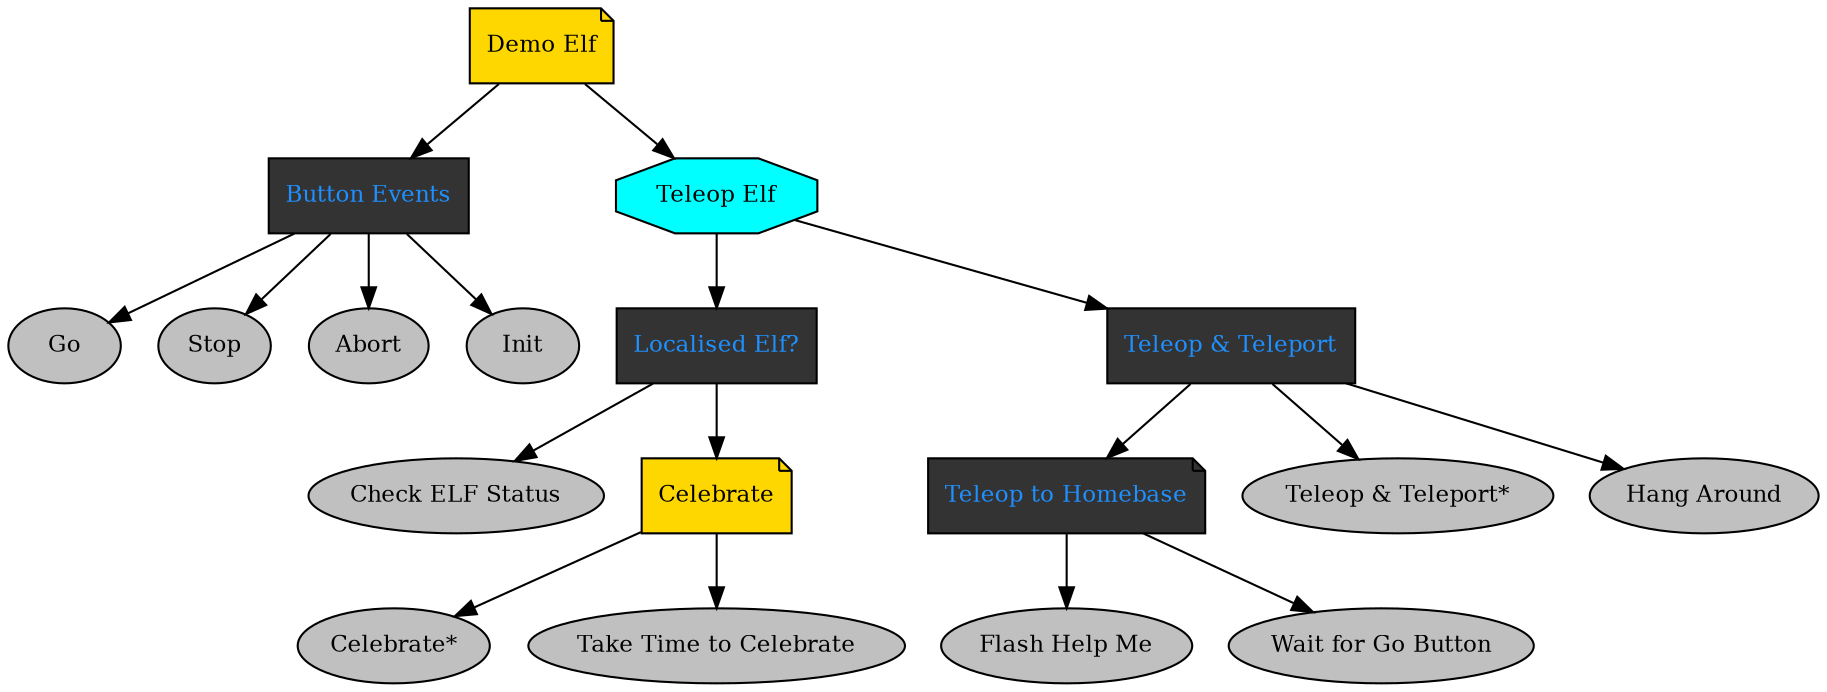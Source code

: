 digraph demo_elf {
"Demo Elf" [fontcolor=black, shape=note, fontsize=11, style=filled, fillcolor=gold];
"Button Events" [fontcolor=dodgerblue, shape=box, fontsize=11, style=filled, fillcolor=gray20];
"Demo Elf" -> "Button Events";
Go [fontcolor=black, shape=ellipse, fontsize=11, style=filled, fillcolor=gray];
"Button Events" -> Go;
Stop [fontcolor=black, shape=ellipse, fontsize=11, style=filled, fillcolor=gray];
"Button Events" -> Stop;
Abort [fontcolor=black, shape=ellipse, fontsize=11, style=filled, fillcolor=gray];
"Button Events" -> Abort;
Init [fontcolor=black, shape=ellipse, fontsize=11, style=filled, fillcolor=gray];
"Button Events" -> Init;
"Teleop Elf" [fontcolor=black, shape=octagon, fontsize=11, style=filled, fillcolor=cyan];
"Demo Elf" -> "Teleop Elf";
"Localised Elf?" [fontcolor=dodgerblue, shape=box, fontsize=11, style=filled, fillcolor=gray20];
"Teleop Elf" -> "Localised Elf?";
"Check ELF Status" [fontcolor=black, shape=ellipse, fontsize=11, style=filled, fillcolor=gray];
"Localised Elf?" -> "Check ELF Status";
Celebrate [fontcolor=black, shape=note, fontsize=11, style=filled, fillcolor=gold];
"Localised Elf?" -> Celebrate;
"Celebrate*" [fontcolor=black, shape=ellipse, fontsize=11, style=filled, fillcolor=gray];
Celebrate -> "Celebrate*";
"Take Time to Celebrate" [fontcolor=black, shape=ellipse, fontsize=11, style=filled, fillcolor=gray];
Celebrate -> "Take Time to Celebrate";
"Teleop & Teleport" [fontcolor=dodgerblue, shape=box, fontsize=11, style=filled, fillcolor=gray20];
"Teleop Elf" -> "Teleop & Teleport";
"Teleop to Homebase" [fontcolor=dodgerblue, shape=note, fontsize=11, style=filled, fillcolor=gray20];
"Teleop & Teleport" -> "Teleop to Homebase";
"Flash Help Me" [fontcolor=black, shape=ellipse, fontsize=11, style=filled, fillcolor=gray];
"Teleop to Homebase" -> "Flash Help Me";
"Wait for Go Button" [fontcolor=black, shape=ellipse, fontsize=11, style=filled, fillcolor=gray];
"Teleop to Homebase" -> "Wait for Go Button";
"Teleop & Teleport*" [fontcolor=black, shape=ellipse, fontsize=11, style=filled, fillcolor=gray];
"Teleop & Teleport" -> "Teleop & Teleport*";
"Hang Around" [fontcolor=black, shape=ellipse, fontsize=11, style=filled, fillcolor=gray];
"Teleop & Teleport" -> "Hang Around";
}
